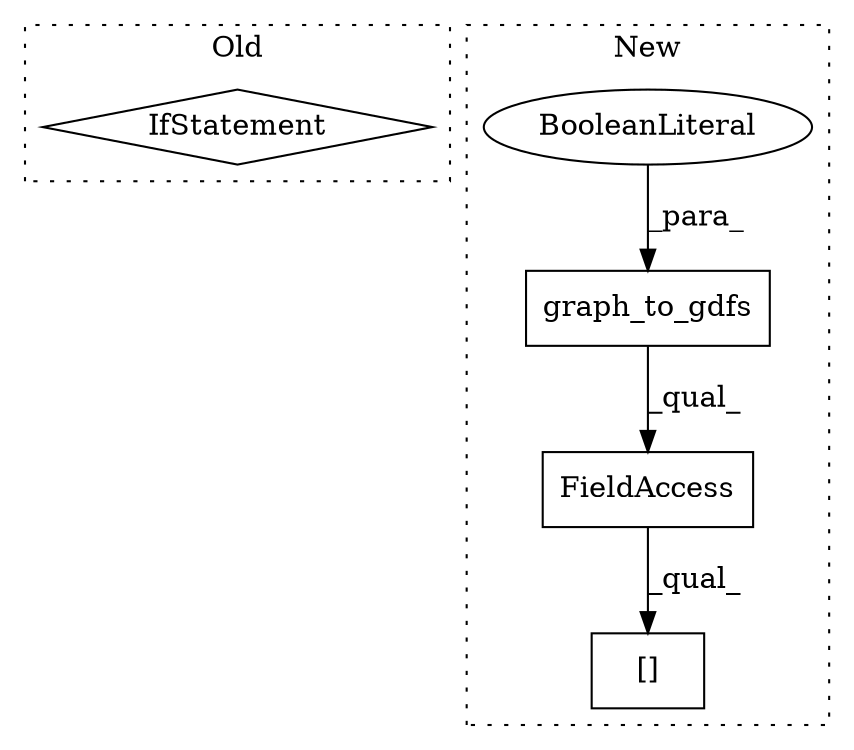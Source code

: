 digraph G {
subgraph cluster0 {
1 [label="IfStatement" a="25" s="15040" l="32" shape="diamond"];
label = "Old";
style="dotted";
}
subgraph cluster1 {
2 [label="graph_to_gdfs" a="32" s="14477,14503" l="14,1" shape="box"];
3 [label="BooleanLiteral" a="9" s="14493" l="5" shape="ellipse"];
4 [label="FieldAccess" a="22" s="14525" l="37" shape="box"];
5 [label="[]" a="2" s="14525,14564" l="38,1" shape="box"];
label = "New";
style="dotted";
}
2 -> 4 [label="_qual_"];
3 -> 2 [label="_para_"];
4 -> 5 [label="_qual_"];
}